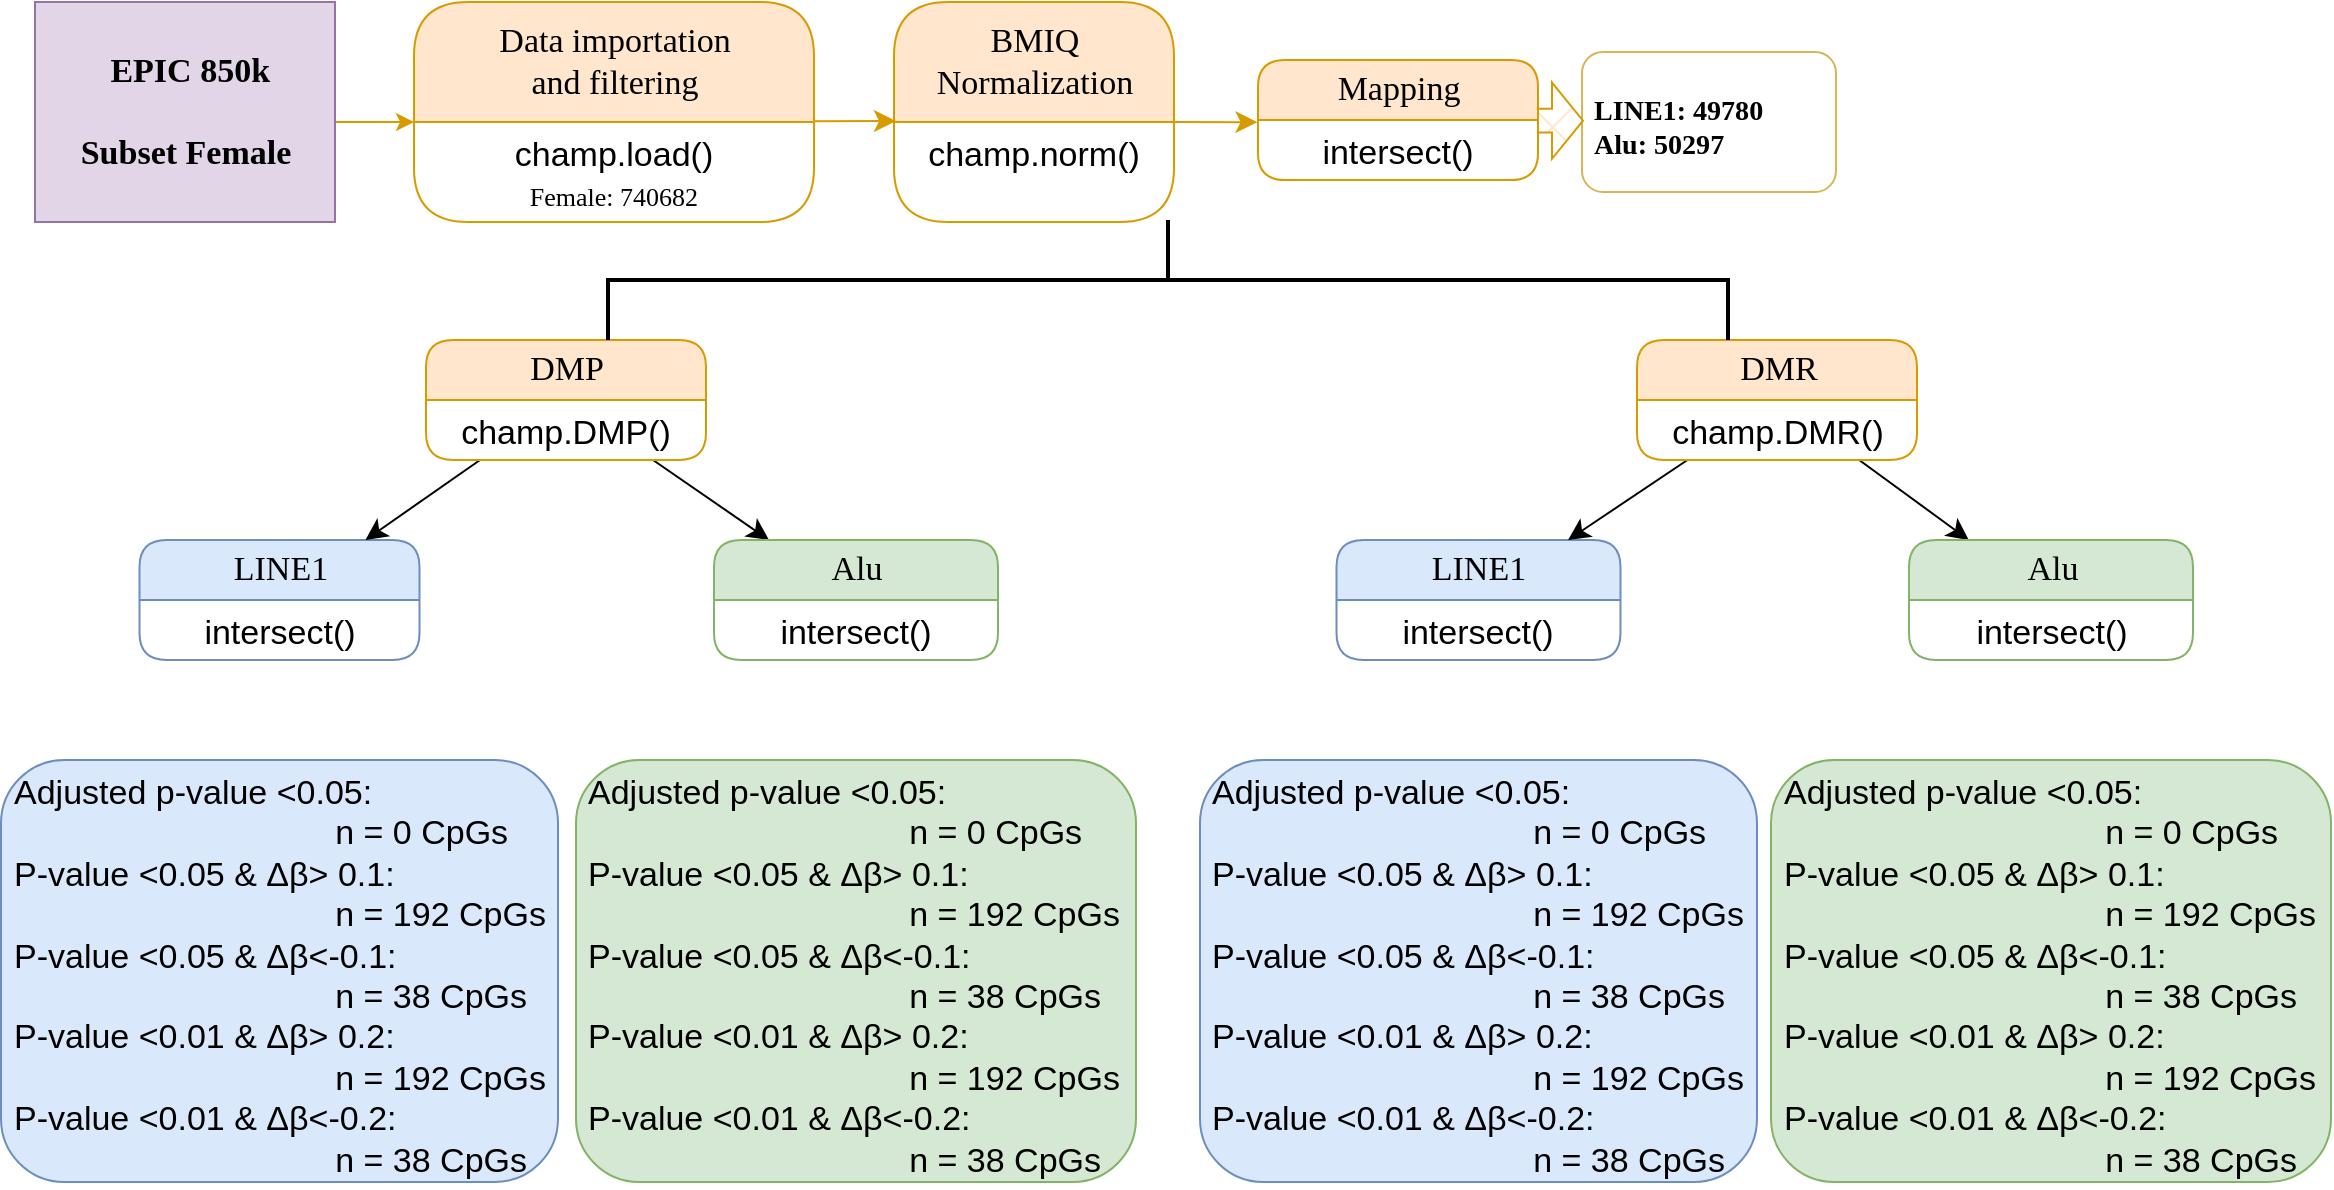 <mxfile version="22.1.20" type="github">
  <diagram name="第 1 页" id="xuQ8l54krWLs2Sx5iRQF">
    <mxGraphModel dx="1434" dy="738" grid="1" gridSize="10" guides="1" tooltips="1" connect="1" arrows="1" fold="1" page="1" pageScale="1" pageWidth="1169" pageHeight="827" math="0" shadow="0">
      <root>
        <mxCell id="0" />
        <mxCell id="1" parent="0" />
        <mxCell id="Zb1GKSkhsLk-omKHb7x3-1" style="edgeStyle=orthogonalEdgeStyle;rounded=0;orthogonalLoop=1;jettySize=auto;html=1;exitX=1;exitY=0.5;exitDx=0;exitDy=0;entryX=0;entryY=0.5;entryDx=0;entryDy=0;fillColor=#ffe6cc;strokeColor=#d79b00;" edge="1" parent="1">
          <mxGeometry relative="1" as="geometry">
            <mxPoint x="168.5" y="70" as="sourcePoint" />
            <mxPoint x="208" y="70" as="targetPoint" />
          </mxGeometry>
        </mxCell>
        <mxCell id="Zb1GKSkhsLk-omKHb7x3-2" value="&lt;b style=&quot;font-size: 17px;&quot;&gt;&amp;nbsp;EPIC 850k&lt;br&gt;&lt;br&gt;Subset Female&lt;br&gt;&lt;/b&gt;" style="whiteSpace=wrap;html=1;rounded=0;shadow=0;comic=0;labelBackgroundColor=none;strokeWidth=1;fontFamily=Verdana;fontSize=12;align=center;fillColor=#e1d5e7;strokeColor=#9673a6;" vertex="1" parent="1">
          <mxGeometry x="18.5" y="10" width="150" height="110" as="geometry" />
        </mxCell>
        <mxCell id="Zb1GKSkhsLk-omKHb7x3-3" value="&lt;font style=&quot;font-size: 17px;&quot;&gt;Data importation &lt;br&gt;and filtering&lt;/font&gt;" style="swimlane;html=1;fontStyle=0;childLayout=stackLayout;horizontal=1;startSize=60;fillColor=#ffe6cc;horizontalStack=0;resizeParent=1;resizeLast=0;collapsible=1;marginBottom=0;swimlaneFillColor=#ffffff;align=center;rounded=1;shadow=0;comic=0;labelBackgroundColor=none;strokeWidth=1;fontFamily=Verdana;fontSize=12;strokeColor=#d79b00;" vertex="1" parent="1">
          <mxGeometry x="208" y="10" width="200" height="110" as="geometry">
            <mxRectangle x="210" y="40" width="220" height="30" as="alternateBounds" />
          </mxGeometry>
        </mxCell>
        <mxCell id="Zb1GKSkhsLk-omKHb7x3-4" value="&lt;font style=&quot;&quot;&gt;&lt;span style=&quot;font-size: 17px;&quot;&gt;champ.load()&lt;br&gt;&lt;/span&gt;&lt;span style=&quot;font-size: 13px; font-family: Verdana; text-align: left; background-color: initial;&quot;&gt;Female: 740682&lt;/span&gt;&lt;span style=&quot;font-size: 17px;&quot;&gt;&lt;br&gt;&lt;/span&gt;&lt;/font&gt;" style="text;html=1;spacingLeft=4;spacingRight=4;whiteSpace=wrap;overflow=hidden;rotatable=0;points=[[0,0.5],[1,0.5]];portConstraint=eastwest;align=center;rounded=1;" vertex="1" parent="Zb1GKSkhsLk-omKHb7x3-3">
          <mxGeometry y="60" width="200" height="40" as="geometry" />
        </mxCell>
        <mxCell id="Zb1GKSkhsLk-omKHb7x3-5" value="&lt;font style=&quot;font-size: 17px;&quot;&gt;BMIQ &lt;br&gt;Normalization&lt;/font&gt;" style="swimlane;html=1;fontStyle=0;childLayout=stackLayout;horizontal=1;startSize=60;fillColor=#ffe6cc;horizontalStack=0;resizeParent=1;resizeLast=0;collapsible=1;marginBottom=0;swimlaneFillColor=#ffffff;align=center;rounded=1;shadow=0;comic=0;labelBackgroundColor=none;strokeWidth=1;fontFamily=Verdana;fontSize=12;strokeColor=#d79b00;" vertex="1" parent="1">
          <mxGeometry x="448" y="10" width="140" height="110" as="geometry" />
        </mxCell>
        <mxCell id="Zb1GKSkhsLk-omKHb7x3-6" value="&lt;font style=&quot;font-size: 17px;&quot;&gt;champ.norm()&lt;/font&gt;" style="text;html=1;spacingLeft=4;spacingRight=4;whiteSpace=wrap;overflow=hidden;rotatable=0;points=[[0,0.5],[1,0.5]];portConstraint=eastwest;align=center;rounded=1;" vertex="1" parent="Zb1GKSkhsLk-omKHb7x3-5">
          <mxGeometry y="60" width="140" height="40" as="geometry" />
        </mxCell>
        <mxCell id="Zb1GKSkhsLk-omKHb7x3-7" value="&lt;font style=&quot;font-size: 17px;&quot;&gt;Mapping&lt;/font&gt;" style="swimlane;html=1;fontStyle=0;childLayout=stackLayout;horizontal=1;startSize=30;fillColor=#ffe6cc;horizontalStack=0;resizeParent=1;resizeLast=0;collapsible=1;marginBottom=0;swimlaneFillColor=#ffffff;align=center;rounded=1;shadow=0;comic=0;labelBackgroundColor=none;strokeWidth=1;fontFamily=Verdana;fontSize=12;strokeColor=#d79b00;" vertex="1" parent="1">
          <mxGeometry x="630" y="39" width="140" height="60" as="geometry" />
        </mxCell>
        <mxCell id="Zb1GKSkhsLk-omKHb7x3-8" value="&lt;font style=&quot;font-size: 17px;&quot;&gt;intersect()&lt;/font&gt;" style="text;html=1;spacingLeft=4;spacingRight=4;whiteSpace=wrap;overflow=hidden;rotatable=0;points=[[0,0.5],[1,0.5]];portConstraint=eastwest;align=center;rounded=1;" vertex="1" parent="Zb1GKSkhsLk-omKHb7x3-7">
          <mxGeometry y="30" width="140" height="30" as="geometry" />
        </mxCell>
        <mxCell id="Zb1GKSkhsLk-omKHb7x3-9" value="&lt;font style=&quot;font-size: 17px;&quot;&gt;LINE1&lt;/font&gt;" style="swimlane;html=1;fontStyle=0;childLayout=stackLayout;horizontal=1;startSize=30;fillColor=#dae8fc;horizontalStack=0;resizeParent=1;resizeLast=0;collapsible=1;marginBottom=0;swimlaneFillColor=#ffffff;align=center;rounded=1;shadow=0;comic=0;labelBackgroundColor=none;strokeWidth=1;fontFamily=Verdana;fontSize=12;strokeColor=#6c8ebf;" vertex="1" parent="1">
          <mxGeometry x="70.75" y="279" width="140" height="60" as="geometry" />
        </mxCell>
        <mxCell id="Zb1GKSkhsLk-omKHb7x3-10" value="&lt;font style=&quot;font-size: 17px;&quot;&gt;intersect()&lt;/font&gt;" style="text;html=1;strokeColor=none;fillColor=none;spacingLeft=4;spacingRight=4;whiteSpace=wrap;overflow=hidden;rotatable=0;points=[[0,0.5],[1,0.5]];portConstraint=eastwest;align=center;" vertex="1" parent="Zb1GKSkhsLk-omKHb7x3-9">
          <mxGeometry y="30" width="140" height="30" as="geometry" />
        </mxCell>
        <mxCell id="Zb1GKSkhsLk-omKHb7x3-11" style="edgeStyle=none;html=1;labelBackgroundColor=none;startFill=0;startSize=8;endFill=1;endSize=8;fontFamily=Verdana;fontSize=12;" edge="1" parent="1" source="Zb1GKSkhsLk-omKHb7x3-13" target="Zb1GKSkhsLk-omKHb7x3-15">
          <mxGeometry relative="1" as="geometry" />
        </mxCell>
        <mxCell id="Zb1GKSkhsLk-omKHb7x3-12" style="edgeStyle=none;html=1;labelBackgroundColor=none;startFill=0;startSize=8;endFill=1;endSize=8;fontFamily=Verdana;fontSize=12;" edge="1" parent="1" source="Zb1GKSkhsLk-omKHb7x3-13" target="Zb1GKSkhsLk-omKHb7x3-9">
          <mxGeometry relative="1" as="geometry" />
        </mxCell>
        <mxCell id="Zb1GKSkhsLk-omKHb7x3-13" value="&lt;font style=&quot;font-size: 17px;&quot;&gt;DMP&lt;/font&gt;" style="swimlane;html=1;fontStyle=0;childLayout=stackLayout;horizontal=1;startSize=30;fillColor=#ffe6cc;horizontalStack=0;resizeParent=1;resizeLast=0;collapsible=1;marginBottom=0;swimlaneFillColor=#ffffff;align=center;rounded=1;shadow=0;comic=0;labelBackgroundColor=none;strokeWidth=1;fontFamily=Verdana;fontSize=12;strokeColor=#d79b00;" vertex="1" parent="1">
          <mxGeometry x="214" y="179" width="140" height="60" as="geometry" />
        </mxCell>
        <mxCell id="Zb1GKSkhsLk-omKHb7x3-14" value="&lt;font style=&quot;font-size: 17px;&quot;&gt;champ.DMP()&lt;/font&gt;" style="text;html=1;spacingLeft=4;spacingRight=4;whiteSpace=wrap;overflow=hidden;rotatable=0;points=[[0,0.5],[1,0.5]];portConstraint=eastwest;align=center;rounded=1;" vertex="1" parent="Zb1GKSkhsLk-omKHb7x3-13">
          <mxGeometry y="30" width="140" height="30" as="geometry" />
        </mxCell>
        <mxCell id="Zb1GKSkhsLk-omKHb7x3-15" value="&lt;font style=&quot;font-size: 17px;&quot;&gt;Alu&lt;/font&gt;" style="swimlane;html=1;fontStyle=0;childLayout=stackLayout;horizontal=1;startSize=30;fillColor=#d5e8d4;horizontalStack=0;resizeParent=1;resizeLast=0;collapsible=1;marginBottom=0;swimlaneFillColor=#ffffff;align=center;rounded=1;shadow=0;comic=0;labelBackgroundColor=none;strokeWidth=1;fontFamily=Verdana;fontSize=12;strokeColor=#82b366;" vertex="1" parent="1">
          <mxGeometry x="358" y="279" width="142" height="60" as="geometry" />
        </mxCell>
        <mxCell id="Zb1GKSkhsLk-omKHb7x3-16" value="&lt;font style=&quot;font-size: 17px;&quot;&gt;intersect()&lt;/font&gt;" style="text;html=1;strokeColor=none;fillColor=none;spacingLeft=4;spacingRight=4;whiteSpace=wrap;overflow=hidden;rotatable=0;points=[[0,0.5],[1,0.5]];portConstraint=eastwest;align=center;" vertex="1" parent="Zb1GKSkhsLk-omKHb7x3-15">
          <mxGeometry y="30" width="142" height="30" as="geometry" />
        </mxCell>
        <mxCell id="Zb1GKSkhsLk-omKHb7x3-17" style="edgeStyle=none;html=1;labelBackgroundColor=none;startFill=0;startSize=8;endFill=1;endSize=8;fontFamily=Verdana;fontSize=12;entryX=0.007;entryY=-0.012;entryDx=0;entryDy=0;entryPerimeter=0;fillColor=#ffe6cc;strokeColor=#d79b00;exitX=1;exitY=0.542;exitDx=0;exitDy=0;exitPerimeter=0;" edge="1" parent="1" source="Zb1GKSkhsLk-omKHb7x3-3" target="Zb1GKSkhsLk-omKHb7x3-6">
          <mxGeometry relative="1" as="geometry">
            <mxPoint x="413" y="60" as="sourcePoint" />
            <mxPoint x="442" y="59.5" as="targetPoint" />
          </mxGeometry>
        </mxCell>
        <mxCell id="Zb1GKSkhsLk-omKHb7x3-18" value="&lt;font style=&quot;font-size: 17px;&quot;&gt;LINE1&lt;/font&gt;" style="swimlane;html=1;fontStyle=0;childLayout=stackLayout;horizontal=1;startSize=30;fillColor=#dae8fc;horizontalStack=0;resizeParent=1;resizeLast=0;collapsible=1;marginBottom=0;swimlaneFillColor=#ffffff;align=center;rounded=1;shadow=0;comic=0;labelBackgroundColor=none;strokeWidth=1;fontFamily=Verdana;fontSize=12;strokeColor=#6c8ebf;" vertex="1" parent="1">
          <mxGeometry x="669.25" y="279" width="142" height="60" as="geometry" />
        </mxCell>
        <mxCell id="Zb1GKSkhsLk-omKHb7x3-19" value="&lt;font style=&quot;font-size: 17px;&quot;&gt;intersect()&lt;/font&gt;" style="text;html=1;strokeColor=none;fillColor=none;spacingLeft=4;spacingRight=4;whiteSpace=wrap;overflow=hidden;rotatable=0;points=[[0,0.5],[1,0.5]];portConstraint=eastwest;align=center;" vertex="1" parent="Zb1GKSkhsLk-omKHb7x3-18">
          <mxGeometry y="30" width="142" height="30" as="geometry" />
        </mxCell>
        <mxCell id="Zb1GKSkhsLk-omKHb7x3-20" style="edgeStyle=none;html=1;labelBackgroundColor=none;startFill=0;startSize=8;endFill=1;endSize=8;fontFamily=Verdana;fontSize=12;" edge="1" parent="1" source="Zb1GKSkhsLk-omKHb7x3-22" target="Zb1GKSkhsLk-omKHb7x3-24">
          <mxGeometry relative="1" as="geometry" />
        </mxCell>
        <mxCell id="Zb1GKSkhsLk-omKHb7x3-21" style="edgeStyle=none;html=1;labelBackgroundColor=none;startFill=0;startSize=8;endFill=1;endSize=8;fontFamily=Verdana;fontSize=12;" edge="1" parent="1" source="Zb1GKSkhsLk-omKHb7x3-22" target="Zb1GKSkhsLk-omKHb7x3-18">
          <mxGeometry relative="1" as="geometry" />
        </mxCell>
        <mxCell id="Zb1GKSkhsLk-omKHb7x3-22" value="&lt;font style=&quot;font-size: 17px;&quot;&gt;DMR&lt;/font&gt;" style="swimlane;html=1;fontStyle=0;childLayout=stackLayout;horizontal=1;startSize=30;fillColor=#ffe6cc;horizontalStack=0;resizeParent=1;resizeLast=0;collapsible=1;marginBottom=0;swimlaneFillColor=#ffffff;align=center;rounded=1;shadow=0;comic=0;labelBackgroundColor=none;strokeWidth=1;fontFamily=Verdana;fontSize=12;strokeColor=#d79b00;" vertex="1" parent="1">
          <mxGeometry x="819.5" y="179" width="140" height="60" as="geometry" />
        </mxCell>
        <mxCell id="Zb1GKSkhsLk-omKHb7x3-23" value="&lt;font style=&quot;font-size: 17px;&quot;&gt;champ.DMR()&lt;/font&gt;" style="text;html=1;spacingLeft=4;spacingRight=4;whiteSpace=wrap;overflow=hidden;rotatable=0;points=[[0,0.5],[1,0.5]];portConstraint=eastwest;align=center;rounded=1;" vertex="1" parent="Zb1GKSkhsLk-omKHb7x3-22">
          <mxGeometry y="30" width="140" height="30" as="geometry" />
        </mxCell>
        <mxCell id="Zb1GKSkhsLk-omKHb7x3-24" value="&lt;font style=&quot;font-size: 17px;&quot;&gt;Alu&lt;/font&gt;" style="swimlane;html=1;fontStyle=0;childLayout=stackLayout;horizontal=1;startSize=30;fillColor=#d5e8d4;horizontalStack=0;resizeParent=1;resizeLast=0;collapsible=1;marginBottom=0;swimlaneFillColor=#ffffff;align=center;rounded=1;shadow=0;comic=0;labelBackgroundColor=none;strokeWidth=1;fontFamily=Verdana;fontSize=12;strokeColor=#82b366;" vertex="1" parent="1">
          <mxGeometry x="955.5" y="279" width="142" height="60" as="geometry" />
        </mxCell>
        <mxCell id="Zb1GKSkhsLk-omKHb7x3-25" value="&lt;font style=&quot;font-size: 17px;&quot;&gt;intersect()&lt;/font&gt;" style="text;html=1;strokeColor=none;fillColor=none;spacingLeft=4;spacingRight=4;whiteSpace=wrap;overflow=hidden;rotatable=0;points=[[0,0.5],[1,0.5]];portConstraint=eastwest;align=center;" vertex="1" parent="Zb1GKSkhsLk-omKHb7x3-24">
          <mxGeometry y="30" width="142" height="30" as="geometry" />
        </mxCell>
        <mxCell id="Zb1GKSkhsLk-omKHb7x3-26" value="&lt;font style=&quot;font-size: 17px;&quot;&gt;Adjusted p-value &amp;lt;0.05: &lt;br&gt;&amp;nbsp; &amp;nbsp; &amp;nbsp; &amp;nbsp; &amp;nbsp; &amp;nbsp; &amp;nbsp; &amp;nbsp; &amp;nbsp; &amp;nbsp; &amp;nbsp; &amp;nbsp; &amp;nbsp; &amp;nbsp; &amp;nbsp; &amp;nbsp; &amp;nbsp; n = 0 CpGs &lt;br&gt;P-value &amp;lt;0.05 &amp;amp; Δβ&amp;gt; 0.1:&lt;br&gt;&amp;nbsp; &amp;nbsp; &amp;nbsp; &amp;nbsp; &amp;nbsp; &amp;nbsp; &amp;nbsp; &amp;nbsp; &amp;nbsp; &amp;nbsp; &amp;nbsp; &amp;nbsp; &amp;nbsp; &amp;nbsp; &amp;nbsp; &amp;nbsp; &amp;nbsp; n = 192 CpGs&lt;br&gt;P-value &amp;lt;0.05 &amp;amp; Δβ&amp;lt;-0.1:&lt;br&gt;&amp;nbsp; &amp;nbsp; &amp;nbsp; &amp;nbsp; &amp;nbsp; &amp;nbsp; &amp;nbsp; &amp;nbsp; &amp;nbsp; &amp;nbsp; &amp;nbsp; &amp;nbsp; &amp;nbsp; &amp;nbsp; &amp;nbsp; &amp;nbsp; &amp;nbsp; n = 38 CpGs&lt;br&gt;P-value &amp;lt;0.01 &amp;amp; Δβ&amp;gt; 0.2:&lt;br&gt;&amp;nbsp; &amp;nbsp; &amp;nbsp; &amp;nbsp; &amp;nbsp; &amp;nbsp; &amp;nbsp; &amp;nbsp; &amp;nbsp; &amp;nbsp; &amp;nbsp; &amp;nbsp; &amp;nbsp; &amp;nbsp; &amp;nbsp; &amp;nbsp; &amp;nbsp; n = 192 CpGs&lt;br style=&quot;border-color: var(--border-color);&quot;&gt;P-value &amp;lt;0.01 &amp;amp; Δβ&amp;lt;-0.2:&lt;br&gt;&amp;nbsp; &amp;nbsp; &amp;nbsp; &amp;nbsp; &amp;nbsp; &amp;nbsp; &amp;nbsp; &amp;nbsp; &amp;nbsp; &amp;nbsp; &amp;nbsp; &amp;nbsp; &amp;nbsp; &amp;nbsp; &amp;nbsp; &amp;nbsp; &amp;nbsp; n = 38 CpGs&lt;br&gt;&lt;/font&gt;" style="text;html=1;spacingLeft=4;spacingRight=4;whiteSpace=wrap;overflow=hidden;rotatable=0;points=[[0,0.5],[1,0.5]];portConstraint=eastwest;align=left;rounded=1;fillColor=#dae8fc;strokeColor=#6c8ebf;" vertex="1" parent="1">
          <mxGeometry x="1.5" y="389" width="278.5" height="211" as="geometry" />
        </mxCell>
        <mxCell id="Zb1GKSkhsLk-omKHb7x3-29" value="&lt;div style=&quot;font-size: 17px;&quot;&gt;&lt;font style=&quot;font-size: 17px;&quot;&gt;Adjusted p-value &amp;lt;0.05:&lt;/font&gt;&lt;/div&gt;&lt;div style=&quot;font-size: 17px;&quot;&gt;&lt;font style=&quot;font-size: 17px;&quot;&gt;&amp;nbsp; &amp;nbsp; &amp;nbsp; &amp;nbsp; &amp;nbsp; &amp;nbsp; &amp;nbsp; &amp;nbsp; &amp;nbsp; &amp;nbsp; &amp;nbsp; &amp;nbsp; &amp;nbsp; &amp;nbsp; &amp;nbsp; &amp;nbsp; &amp;nbsp; n = 0 CpGs&lt;/font&gt;&lt;/div&gt;&lt;div style=&quot;font-size: 17px;&quot;&gt;&lt;font style=&quot;font-size: 17px;&quot;&gt;P-value &amp;lt;0.05 &amp;amp; Δβ&amp;gt; 0.1:&lt;/font&gt;&lt;/div&gt;&lt;div style=&quot;font-size: 17px;&quot;&gt;&lt;font style=&quot;font-size: 17px;&quot;&gt;&amp;nbsp; &amp;nbsp; &amp;nbsp; &amp;nbsp; &amp;nbsp; &amp;nbsp; &amp;nbsp; &amp;nbsp; &amp;nbsp; &amp;nbsp; &amp;nbsp; &amp;nbsp; &amp;nbsp; &amp;nbsp; &amp;nbsp; &amp;nbsp; &amp;nbsp; n = 192 CpGs&lt;/font&gt;&lt;/div&gt;&lt;div style=&quot;font-size: 17px;&quot;&gt;&lt;font style=&quot;font-size: 17px;&quot;&gt;P-value &amp;lt;0.05 &amp;amp; Δβ&amp;lt;-0.1:&lt;/font&gt;&lt;/div&gt;&lt;div style=&quot;font-size: 17px;&quot;&gt;&lt;font style=&quot;font-size: 17px;&quot;&gt;&amp;nbsp; &amp;nbsp; &amp;nbsp; &amp;nbsp; &amp;nbsp; &amp;nbsp; &amp;nbsp; &amp;nbsp; &amp;nbsp; &amp;nbsp; &amp;nbsp; &amp;nbsp; &amp;nbsp; &amp;nbsp; &amp;nbsp; &amp;nbsp; &amp;nbsp; n = 38 CpGs&lt;/font&gt;&lt;/div&gt;&lt;div style=&quot;font-size: 17px;&quot;&gt;&lt;font style=&quot;font-size: 17px;&quot;&gt;P-value &amp;lt;0.01 &amp;amp; Δβ&amp;gt; 0.2:&lt;/font&gt;&lt;/div&gt;&lt;div style=&quot;font-size: 17px;&quot;&gt;&lt;font style=&quot;font-size: 17px;&quot;&gt;&amp;nbsp; &amp;nbsp; &amp;nbsp; &amp;nbsp; &amp;nbsp; &amp;nbsp; &amp;nbsp; &amp;nbsp; &amp;nbsp; &amp;nbsp; &amp;nbsp; &amp;nbsp; &amp;nbsp; &amp;nbsp; &amp;nbsp; &amp;nbsp; &amp;nbsp; n = 192 CpGs&lt;/font&gt;&lt;/div&gt;&lt;div style=&quot;font-size: 17px;&quot;&gt;&lt;font style=&quot;font-size: 17px;&quot;&gt;P-value &amp;lt;0.01 &amp;amp; Δβ&amp;lt;-0.2:&lt;/font&gt;&lt;/div&gt;&lt;div style=&quot;font-size: 17px;&quot;&gt;&lt;font style=&quot;font-size: 17px;&quot;&gt;&amp;nbsp; &amp;nbsp; &amp;nbsp; &amp;nbsp; &amp;nbsp; &amp;nbsp; &amp;nbsp; &amp;nbsp; &amp;nbsp; &amp;nbsp; &amp;nbsp; &amp;nbsp; &amp;nbsp; &amp;nbsp; &amp;nbsp; &amp;nbsp; &amp;nbsp; n = 38 CpGs&lt;/font&gt;&lt;/div&gt;" style="text;html=1;spacingLeft=4;spacingRight=4;whiteSpace=wrap;overflow=hidden;rotatable=0;points=[[0,0.5],[1,0.5]];portConstraint=eastwest;align=left;rounded=1;fillColor=#d5e8d4;strokeColor=#82b366;" vertex="1" parent="1">
          <mxGeometry x="289" y="389" width="280" height="211" as="geometry" />
        </mxCell>
        <mxCell id="Zb1GKSkhsLk-omKHb7x3-32" value="&lt;h3&gt;&lt;font face=&quot;Verdana&quot;&gt;LINE1: 49780&lt;/font&gt;&amp;nbsp;&lt;font face=&quot;Verdana&quot;&gt;&lt;span style=&quot;background-color: initial;&quot;&gt;&lt;br&gt;&lt;/span&gt;&lt;/font&gt;&lt;font face=&quot;Verdana&quot;&gt;&lt;span style=&quot;background-color: initial;&quot;&gt;Alu: 50297&lt;/span&gt;&lt;/font&gt;&lt;/h3&gt;" style="text;html=1;spacingLeft=4;spacingRight=4;whiteSpace=wrap;overflow=hidden;rotatable=0;points=[[0,0.5],[1,0.5]];portConstraint=eastwest;align=left;rounded=1;fillColor=default;strokeColor=#d6b656;fillStyle=cross-hatch;" vertex="1" parent="1">
          <mxGeometry x="792" y="35" width="127" height="70" as="geometry" />
        </mxCell>
        <mxCell id="Zb1GKSkhsLk-omKHb7x3-35" style="edgeStyle=none;html=1;labelBackgroundColor=none;startFill=0;startSize=8;endFill=1;endSize=8;fontFamily=Verdana;fontSize=12;entryX=0.011;entryY=0.003;entryDx=0;entryDy=0;fillColor=#ffe6cc;strokeColor=#d79b00;entryPerimeter=0;" edge="1" parent="1">
          <mxGeometry relative="1" as="geometry">
            <mxPoint x="629.76" y="70.09" as="targetPoint" />
            <mxPoint x="588" y="70" as="sourcePoint" />
          </mxGeometry>
        </mxCell>
        <mxCell id="Zb1GKSkhsLk-omKHb7x3-36" value="" style="html=1;shadow=0;dashed=0;align=center;verticalAlign=middle;shape=mxgraph.arrows2.arrow;dy=0.69;dx=15.5;direction=south;notch=0;fillColor=#ffe6cc;strokeColor=#d79b00;fillStyle=cross-hatch;rotation=-90;" vertex="1" parent="1">
          <mxGeometry x="762.19" y="58.07" width="38.13" height="22.5" as="geometry" />
        </mxCell>
        <mxCell id="Zb1GKSkhsLk-omKHb7x3-50" value="" style="strokeWidth=2;html=1;shape=mxgraph.flowchart.annotation_2;align=left;labelPosition=right;pointerEvents=1;rotation=90;" vertex="1" parent="1">
          <mxGeometry x="555" y="-131" width="60" height="560" as="geometry" />
        </mxCell>
        <mxCell id="Zb1GKSkhsLk-omKHb7x3-51" value="&lt;font style=&quot;font-size: 17px;&quot;&gt;Adjusted p-value &amp;lt;0.05: &lt;br&gt;&amp;nbsp; &amp;nbsp; &amp;nbsp; &amp;nbsp; &amp;nbsp; &amp;nbsp; &amp;nbsp; &amp;nbsp; &amp;nbsp; &amp;nbsp; &amp;nbsp; &amp;nbsp; &amp;nbsp; &amp;nbsp; &amp;nbsp; &amp;nbsp; &amp;nbsp; n = 0 CpGs &lt;br&gt;P-value &amp;lt;0.05 &amp;amp; Δβ&amp;gt; 0.1:&lt;br&gt;&amp;nbsp; &amp;nbsp; &amp;nbsp; &amp;nbsp; &amp;nbsp; &amp;nbsp; &amp;nbsp; &amp;nbsp; &amp;nbsp; &amp;nbsp; &amp;nbsp; &amp;nbsp; &amp;nbsp; &amp;nbsp; &amp;nbsp; &amp;nbsp; &amp;nbsp; n = 192 CpGs&lt;br&gt;P-value &amp;lt;0.05 &amp;amp; Δβ&amp;lt;-0.1:&lt;br&gt;&amp;nbsp; &amp;nbsp; &amp;nbsp; &amp;nbsp; &amp;nbsp; &amp;nbsp; &amp;nbsp; &amp;nbsp; &amp;nbsp; &amp;nbsp; &amp;nbsp; &amp;nbsp; &amp;nbsp; &amp;nbsp; &amp;nbsp; &amp;nbsp; &amp;nbsp; n = 38 CpGs&lt;br&gt;P-value &amp;lt;0.01 &amp;amp; Δβ&amp;gt; 0.2:&lt;br&gt;&amp;nbsp; &amp;nbsp; &amp;nbsp; &amp;nbsp; &amp;nbsp; &amp;nbsp; &amp;nbsp; &amp;nbsp; &amp;nbsp; &amp;nbsp; &amp;nbsp; &amp;nbsp; &amp;nbsp; &amp;nbsp; &amp;nbsp; &amp;nbsp; &amp;nbsp; n = 192 CpGs&lt;br style=&quot;border-color: var(--border-color);&quot;&gt;P-value &amp;lt;0.01 &amp;amp; Δβ&amp;lt;-0.2:&lt;br&gt;&amp;nbsp; &amp;nbsp; &amp;nbsp; &amp;nbsp; &amp;nbsp; &amp;nbsp; &amp;nbsp; &amp;nbsp; &amp;nbsp; &amp;nbsp; &amp;nbsp; &amp;nbsp; &amp;nbsp; &amp;nbsp; &amp;nbsp; &amp;nbsp; &amp;nbsp; n = 38 CpGs&lt;br&gt;&lt;/font&gt;" style="text;html=1;spacingLeft=4;spacingRight=4;whiteSpace=wrap;overflow=hidden;rotatable=0;points=[[0,0.5],[1,0.5]];portConstraint=eastwest;align=left;rounded=1;fillColor=#dae8fc;strokeColor=#6c8ebf;" vertex="1" parent="1">
          <mxGeometry x="601" y="389" width="278.5" height="211" as="geometry" />
        </mxCell>
        <mxCell id="Zb1GKSkhsLk-omKHb7x3-52" value="&lt;div style=&quot;font-size: 17px;&quot;&gt;&lt;font style=&quot;font-size: 17px;&quot;&gt;Adjusted p-value &amp;lt;0.05:&lt;/font&gt;&lt;/div&gt;&lt;div style=&quot;font-size: 17px;&quot;&gt;&lt;font style=&quot;font-size: 17px;&quot;&gt;&amp;nbsp; &amp;nbsp; &amp;nbsp; &amp;nbsp; &amp;nbsp; &amp;nbsp; &amp;nbsp; &amp;nbsp; &amp;nbsp; &amp;nbsp; &amp;nbsp; &amp;nbsp; &amp;nbsp; &amp;nbsp; &amp;nbsp; &amp;nbsp; &amp;nbsp; n = 0 CpGs&lt;/font&gt;&lt;/div&gt;&lt;div style=&quot;font-size: 17px;&quot;&gt;&lt;font style=&quot;font-size: 17px;&quot;&gt;P-value &amp;lt;0.05 &amp;amp; Δβ&amp;gt; 0.1:&lt;/font&gt;&lt;/div&gt;&lt;div style=&quot;font-size: 17px;&quot;&gt;&lt;font style=&quot;font-size: 17px;&quot;&gt;&amp;nbsp; &amp;nbsp; &amp;nbsp; &amp;nbsp; &amp;nbsp; &amp;nbsp; &amp;nbsp; &amp;nbsp; &amp;nbsp; &amp;nbsp; &amp;nbsp; &amp;nbsp; &amp;nbsp; &amp;nbsp; &amp;nbsp; &amp;nbsp; &amp;nbsp; n = 192 CpGs&lt;/font&gt;&lt;/div&gt;&lt;div style=&quot;font-size: 17px;&quot;&gt;&lt;font style=&quot;font-size: 17px;&quot;&gt;P-value &amp;lt;0.05 &amp;amp; Δβ&amp;lt;-0.1:&lt;/font&gt;&lt;/div&gt;&lt;div style=&quot;font-size: 17px;&quot;&gt;&lt;font style=&quot;font-size: 17px;&quot;&gt;&amp;nbsp; &amp;nbsp; &amp;nbsp; &amp;nbsp; &amp;nbsp; &amp;nbsp; &amp;nbsp; &amp;nbsp; &amp;nbsp; &amp;nbsp; &amp;nbsp; &amp;nbsp; &amp;nbsp; &amp;nbsp; &amp;nbsp; &amp;nbsp; &amp;nbsp; n = 38 CpGs&lt;/font&gt;&lt;/div&gt;&lt;div style=&quot;font-size: 17px;&quot;&gt;&lt;font style=&quot;font-size: 17px;&quot;&gt;P-value &amp;lt;0.01 &amp;amp; Δβ&amp;gt; 0.2:&lt;/font&gt;&lt;/div&gt;&lt;div style=&quot;font-size: 17px;&quot;&gt;&lt;font style=&quot;font-size: 17px;&quot;&gt;&amp;nbsp; &amp;nbsp; &amp;nbsp; &amp;nbsp; &amp;nbsp; &amp;nbsp; &amp;nbsp; &amp;nbsp; &amp;nbsp; &amp;nbsp; &amp;nbsp; &amp;nbsp; &amp;nbsp; &amp;nbsp; &amp;nbsp; &amp;nbsp; &amp;nbsp; n = 192 CpGs&lt;/font&gt;&lt;/div&gt;&lt;div style=&quot;font-size: 17px;&quot;&gt;&lt;font style=&quot;font-size: 17px;&quot;&gt;P-value &amp;lt;0.01 &amp;amp; Δβ&amp;lt;-0.2:&lt;/font&gt;&lt;/div&gt;&lt;div style=&quot;font-size: 17px;&quot;&gt;&lt;font style=&quot;font-size: 17px;&quot;&gt;&amp;nbsp; &amp;nbsp; &amp;nbsp; &amp;nbsp; &amp;nbsp; &amp;nbsp; &amp;nbsp; &amp;nbsp; &amp;nbsp; &amp;nbsp; &amp;nbsp; &amp;nbsp; &amp;nbsp; &amp;nbsp; &amp;nbsp; &amp;nbsp; &amp;nbsp; n = 38 CpGs&lt;/font&gt;&lt;/div&gt;" style="text;html=1;spacingLeft=4;spacingRight=4;whiteSpace=wrap;overflow=hidden;rotatable=0;points=[[0,0.5],[1,0.5]];portConstraint=eastwest;align=left;rounded=1;fillColor=#d5e8d4;strokeColor=#82b366;" vertex="1" parent="1">
          <mxGeometry x="886.5" y="389" width="280" height="211" as="geometry" />
        </mxCell>
      </root>
    </mxGraphModel>
  </diagram>
</mxfile>
